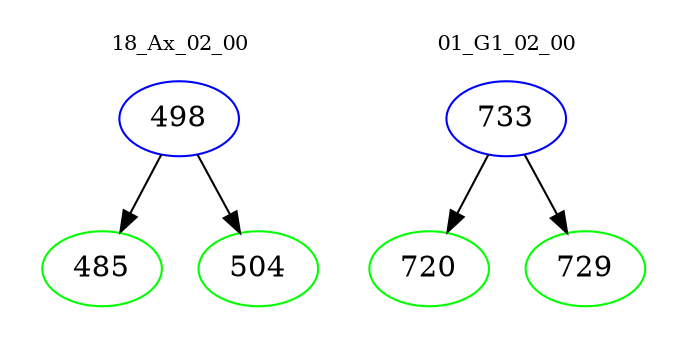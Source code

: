digraph{
subgraph cluster_0 {
color = white
label = "18_Ax_02_00";
fontsize=10;
T0_498 [label="498", color="blue"]
T0_498 -> T0_485 [color="black"]
T0_485 [label="485", color="green"]
T0_498 -> T0_504 [color="black"]
T0_504 [label="504", color="green"]
}
subgraph cluster_1 {
color = white
label = "01_G1_02_00";
fontsize=10;
T1_733 [label="733", color="blue"]
T1_733 -> T1_720 [color="black"]
T1_720 [label="720", color="green"]
T1_733 -> T1_729 [color="black"]
T1_729 [label="729", color="green"]
}
}

